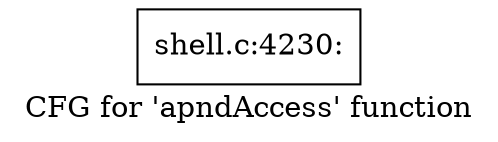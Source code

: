 digraph "CFG for 'apndAccess' function" {
	label="CFG for 'apndAccess' function";

	Node0x560276921980 [shape=record,label="{shell.c:4230:}"];
}
